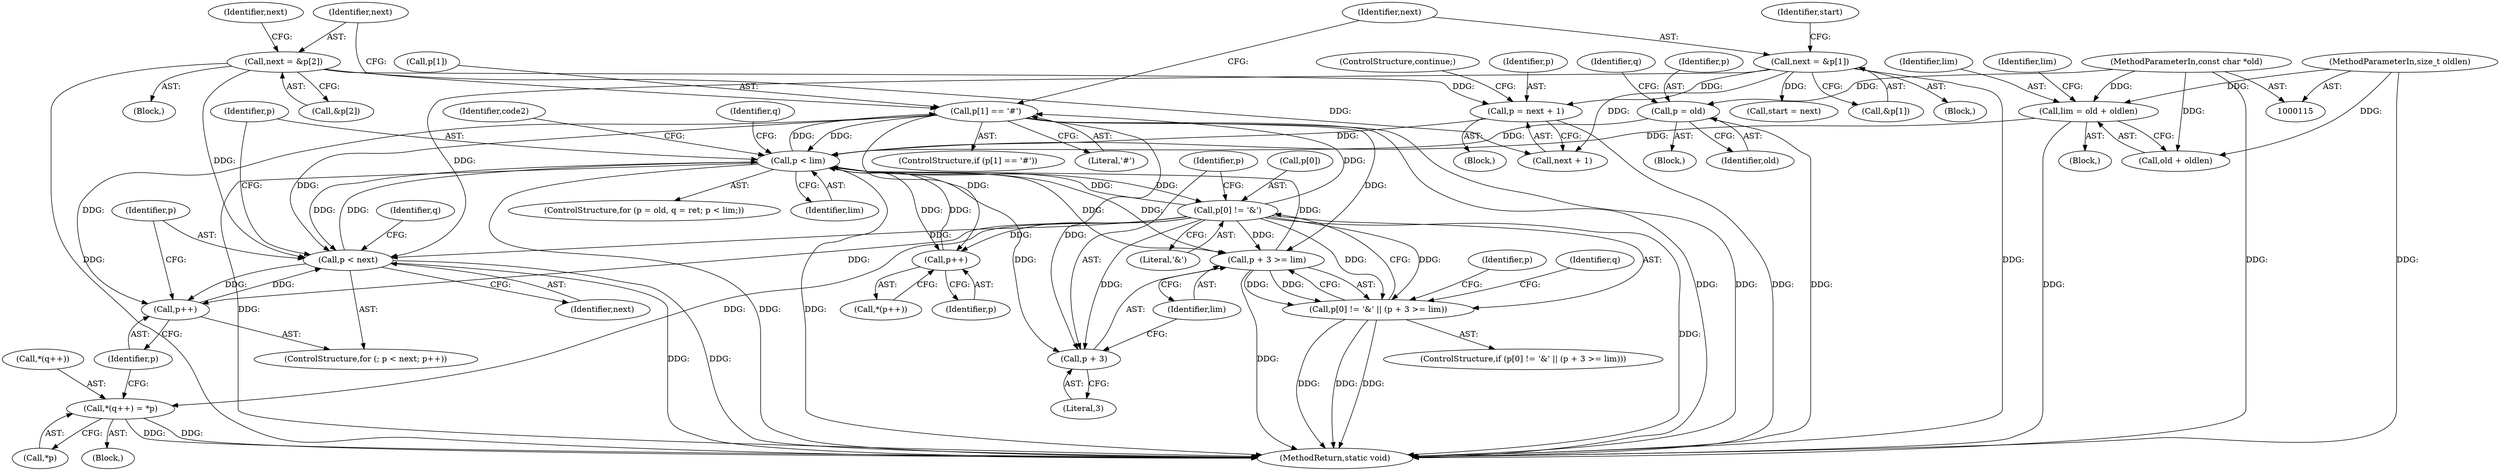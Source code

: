 digraph "0_php-src_0da8b8b801f9276359262f1ef8274c7812d3dfda?w=1_9@array" {
"1000187" [label="(Call,p[1] == '#')"];
"1000152" [label="(Call,p < lim)"];
"1000187" [label="(Call,p[1] == '#')"];
"1000167" [label="(Call,p[0] != '&')"];
"1000376" [label="(Call,p = next + 1)"];
"1000193" [label="(Call,next = &p[2])"];
"1000246" [label="(Call,next = &p[1])"];
"1000183" [label="(Call,p++)"];
"1000146" [label="(Call,p = old)"];
"1000116" [label="(MethodParameterIn,const char *old)"];
"1000384" [label="(Call,p < next)"];
"1000387" [label="(Call,p++)"];
"1000172" [label="(Call,p + 3 >= lim)"];
"1000134" [label="(Call,lim = old + oldlen)"];
"1000117" [label="(MethodParameterIn,size_t oldlen)"];
"1000166" [label="(Call,p[0] != '&' || (p + 3 >= lim))"];
"1000173" [label="(Call,p + 3)"];
"1000390" [label="(Call,*(q++) = *p)"];
"1000173" [label="(Call,p + 3)"];
"1000116" [label="(MethodParameterIn,const char *old)"];
"1000124" [label="(Block,)"];
"1000194" [label="(Identifier,next)"];
"1000385" [label="(Identifier,p)"];
"1000192" [label="(Block,)"];
"1000378" [label="(Call,next + 1)"];
"1000388" [label="(Identifier,p)"];
"1000168" [label="(Call,p[0])"];
"1000150" [label="(Identifier,q)"];
"1000186" [label="(ControlStructure,if (p[1] == '#'))"];
"1000134" [label="(Call,lim = old + oldlen)"];
"1000252" [label="(Call,start = next)"];
"1000184" [label="(Identifier,p)"];
"1000389" [label="(Block,)"];
"1000390" [label="(Call,*(q++) = *p)"];
"1000195" [label="(Call,&p[2])"];
"1000203" [label="(Identifier,next)"];
"1000383" [label="(ControlStructure,for (; p < next; p++))"];
"1000152" [label="(Call,p < lim)"];
"1000166" [label="(Call,p[0] != '&' || (p + 3 >= lim))"];
"1000155" [label="(Block,)"];
"1000247" [label="(Identifier,next)"];
"1000253" [label="(Identifier,start)"];
"1000381" [label="(ControlStructure,continue;)"];
"1000182" [label="(Call,*(p++))"];
"1000174" [label="(Identifier,p)"];
"1000386" [label="(Identifier,next)"];
"1000159" [label="(Identifier,code2)"];
"1000191" [label="(Literal,'#')"];
"1000142" [label="(Identifier,lim)"];
"1000377" [label="(Identifier,p)"];
"1000187" [label="(Call,p[1] == '#')"];
"1000145" [label="(Block,)"];
"1000408" [label="(MethodReturn,static void)"];
"1000171" [label="(Literal,'&')"];
"1000183" [label="(Call,p++)"];
"1000144" [label="(ControlStructure,for (p = old, q = ret; p < lim;))"];
"1000248" [label="(Call,&p[1])"];
"1000117" [label="(MethodParameterIn,size_t oldlen)"];
"1000189" [label="(Identifier,p)"];
"1000376" [label="(Call,p = next + 1)"];
"1000176" [label="(Identifier,lim)"];
"1000135" [label="(Identifier,lim)"];
"1000384" [label="(Call,p < next)"];
"1000146" [label="(Call,p = old)"];
"1000387" [label="(Call,p++)"];
"1000175" [label="(Literal,3)"];
"1000148" [label="(Identifier,old)"];
"1000153" [label="(Identifier,p)"];
"1000243" [label="(Block,)"];
"1000154" [label="(Identifier,lim)"];
"1000398" [label="(Identifier,q)"];
"1000188" [label="(Call,p[1])"];
"1000172" [label="(Call,p + 3 >= lim)"];
"1000246" [label="(Call,next = &p[1])"];
"1000147" [label="(Identifier,p)"];
"1000393" [label="(Identifier,q)"];
"1000193" [label="(Call,next = &p[2])"];
"1000181" [label="(Identifier,q)"];
"1000167" [label="(Call,p[0] != '&')"];
"1000394" [label="(Call,*p)"];
"1000391" [label="(Call,*(q++))"];
"1000165" [label="(ControlStructure,if (p[0] != '&' || (p + 3 >= lim)))"];
"1000136" [label="(Call,old + oldlen)"];
"1000187" -> "1000186"  [label="AST: "];
"1000187" -> "1000191"  [label="CFG: "];
"1000188" -> "1000187"  [label="AST: "];
"1000191" -> "1000187"  [label="AST: "];
"1000194" -> "1000187"  [label="CFG: "];
"1000247" -> "1000187"  [label="CFG: "];
"1000187" -> "1000408"  [label="DDG: "];
"1000187" -> "1000408"  [label="DDG: "];
"1000187" -> "1000152"  [label="DDG: "];
"1000187" -> "1000172"  [label="DDG: "];
"1000187" -> "1000173"  [label="DDG: "];
"1000187" -> "1000183"  [label="DDG: "];
"1000152" -> "1000187"  [label="DDG: "];
"1000167" -> "1000187"  [label="DDG: "];
"1000187" -> "1000384"  [label="DDG: "];
"1000187" -> "1000387"  [label="DDG: "];
"1000152" -> "1000144"  [label="AST: "];
"1000152" -> "1000154"  [label="CFG: "];
"1000153" -> "1000152"  [label="AST: "];
"1000154" -> "1000152"  [label="AST: "];
"1000159" -> "1000152"  [label="CFG: "];
"1000398" -> "1000152"  [label="CFG: "];
"1000152" -> "1000408"  [label="DDG: "];
"1000152" -> "1000408"  [label="DDG: "];
"1000152" -> "1000408"  [label="DDG: "];
"1000167" -> "1000152"  [label="DDG: "];
"1000376" -> "1000152"  [label="DDG: "];
"1000183" -> "1000152"  [label="DDG: "];
"1000146" -> "1000152"  [label="DDG: "];
"1000384" -> "1000152"  [label="DDG: "];
"1000172" -> "1000152"  [label="DDG: "];
"1000134" -> "1000152"  [label="DDG: "];
"1000152" -> "1000167"  [label="DDG: "];
"1000152" -> "1000172"  [label="DDG: "];
"1000152" -> "1000172"  [label="DDG: "];
"1000152" -> "1000173"  [label="DDG: "];
"1000152" -> "1000183"  [label="DDG: "];
"1000152" -> "1000384"  [label="DDG: "];
"1000167" -> "1000166"  [label="AST: "];
"1000167" -> "1000171"  [label="CFG: "];
"1000168" -> "1000167"  [label="AST: "];
"1000171" -> "1000167"  [label="AST: "];
"1000174" -> "1000167"  [label="CFG: "];
"1000166" -> "1000167"  [label="CFG: "];
"1000167" -> "1000408"  [label="DDG: "];
"1000167" -> "1000166"  [label="DDG: "];
"1000167" -> "1000166"  [label="DDG: "];
"1000167" -> "1000172"  [label="DDG: "];
"1000167" -> "1000173"  [label="DDG: "];
"1000167" -> "1000183"  [label="DDG: "];
"1000167" -> "1000384"  [label="DDG: "];
"1000167" -> "1000387"  [label="DDG: "];
"1000167" -> "1000390"  [label="DDG: "];
"1000376" -> "1000155"  [label="AST: "];
"1000376" -> "1000378"  [label="CFG: "];
"1000377" -> "1000376"  [label="AST: "];
"1000378" -> "1000376"  [label="AST: "];
"1000381" -> "1000376"  [label="CFG: "];
"1000376" -> "1000408"  [label="DDG: "];
"1000193" -> "1000376"  [label="DDG: "];
"1000246" -> "1000376"  [label="DDG: "];
"1000193" -> "1000192"  [label="AST: "];
"1000193" -> "1000195"  [label="CFG: "];
"1000194" -> "1000193"  [label="AST: "];
"1000195" -> "1000193"  [label="AST: "];
"1000203" -> "1000193"  [label="CFG: "];
"1000193" -> "1000408"  [label="DDG: "];
"1000193" -> "1000378"  [label="DDG: "];
"1000193" -> "1000384"  [label="DDG: "];
"1000246" -> "1000243"  [label="AST: "];
"1000246" -> "1000248"  [label="CFG: "];
"1000247" -> "1000246"  [label="AST: "];
"1000248" -> "1000246"  [label="AST: "];
"1000253" -> "1000246"  [label="CFG: "];
"1000246" -> "1000408"  [label="DDG: "];
"1000246" -> "1000252"  [label="DDG: "];
"1000246" -> "1000378"  [label="DDG: "];
"1000246" -> "1000384"  [label="DDG: "];
"1000183" -> "1000182"  [label="AST: "];
"1000183" -> "1000184"  [label="CFG: "];
"1000184" -> "1000183"  [label="AST: "];
"1000182" -> "1000183"  [label="CFG: "];
"1000146" -> "1000145"  [label="AST: "];
"1000146" -> "1000148"  [label="CFG: "];
"1000147" -> "1000146"  [label="AST: "];
"1000148" -> "1000146"  [label="AST: "];
"1000150" -> "1000146"  [label="CFG: "];
"1000146" -> "1000408"  [label="DDG: "];
"1000116" -> "1000146"  [label="DDG: "];
"1000116" -> "1000115"  [label="AST: "];
"1000116" -> "1000408"  [label="DDG: "];
"1000116" -> "1000134"  [label="DDG: "];
"1000116" -> "1000136"  [label="DDG: "];
"1000384" -> "1000383"  [label="AST: "];
"1000384" -> "1000386"  [label="CFG: "];
"1000385" -> "1000384"  [label="AST: "];
"1000386" -> "1000384"  [label="AST: "];
"1000153" -> "1000384"  [label="CFG: "];
"1000393" -> "1000384"  [label="CFG: "];
"1000384" -> "1000408"  [label="DDG: "];
"1000384" -> "1000408"  [label="DDG: "];
"1000387" -> "1000384"  [label="DDG: "];
"1000384" -> "1000387"  [label="DDG: "];
"1000387" -> "1000383"  [label="AST: "];
"1000387" -> "1000388"  [label="CFG: "];
"1000388" -> "1000387"  [label="AST: "];
"1000385" -> "1000387"  [label="CFG: "];
"1000172" -> "1000166"  [label="AST: "];
"1000172" -> "1000176"  [label="CFG: "];
"1000173" -> "1000172"  [label="AST: "];
"1000176" -> "1000172"  [label="AST: "];
"1000166" -> "1000172"  [label="CFG: "];
"1000172" -> "1000408"  [label="DDG: "];
"1000172" -> "1000166"  [label="DDG: "];
"1000172" -> "1000166"  [label="DDG: "];
"1000134" -> "1000124"  [label="AST: "];
"1000134" -> "1000136"  [label="CFG: "];
"1000135" -> "1000134"  [label="AST: "];
"1000136" -> "1000134"  [label="AST: "];
"1000142" -> "1000134"  [label="CFG: "];
"1000134" -> "1000408"  [label="DDG: "];
"1000117" -> "1000134"  [label="DDG: "];
"1000117" -> "1000115"  [label="AST: "];
"1000117" -> "1000408"  [label="DDG: "];
"1000117" -> "1000136"  [label="DDG: "];
"1000166" -> "1000165"  [label="AST: "];
"1000181" -> "1000166"  [label="CFG: "];
"1000189" -> "1000166"  [label="CFG: "];
"1000166" -> "1000408"  [label="DDG: "];
"1000166" -> "1000408"  [label="DDG: "];
"1000166" -> "1000408"  [label="DDG: "];
"1000173" -> "1000175"  [label="CFG: "];
"1000174" -> "1000173"  [label="AST: "];
"1000175" -> "1000173"  [label="AST: "];
"1000176" -> "1000173"  [label="CFG: "];
"1000390" -> "1000389"  [label="AST: "];
"1000390" -> "1000394"  [label="CFG: "];
"1000391" -> "1000390"  [label="AST: "];
"1000394" -> "1000390"  [label="AST: "];
"1000388" -> "1000390"  [label="CFG: "];
"1000390" -> "1000408"  [label="DDG: "];
"1000390" -> "1000408"  [label="DDG: "];
}
